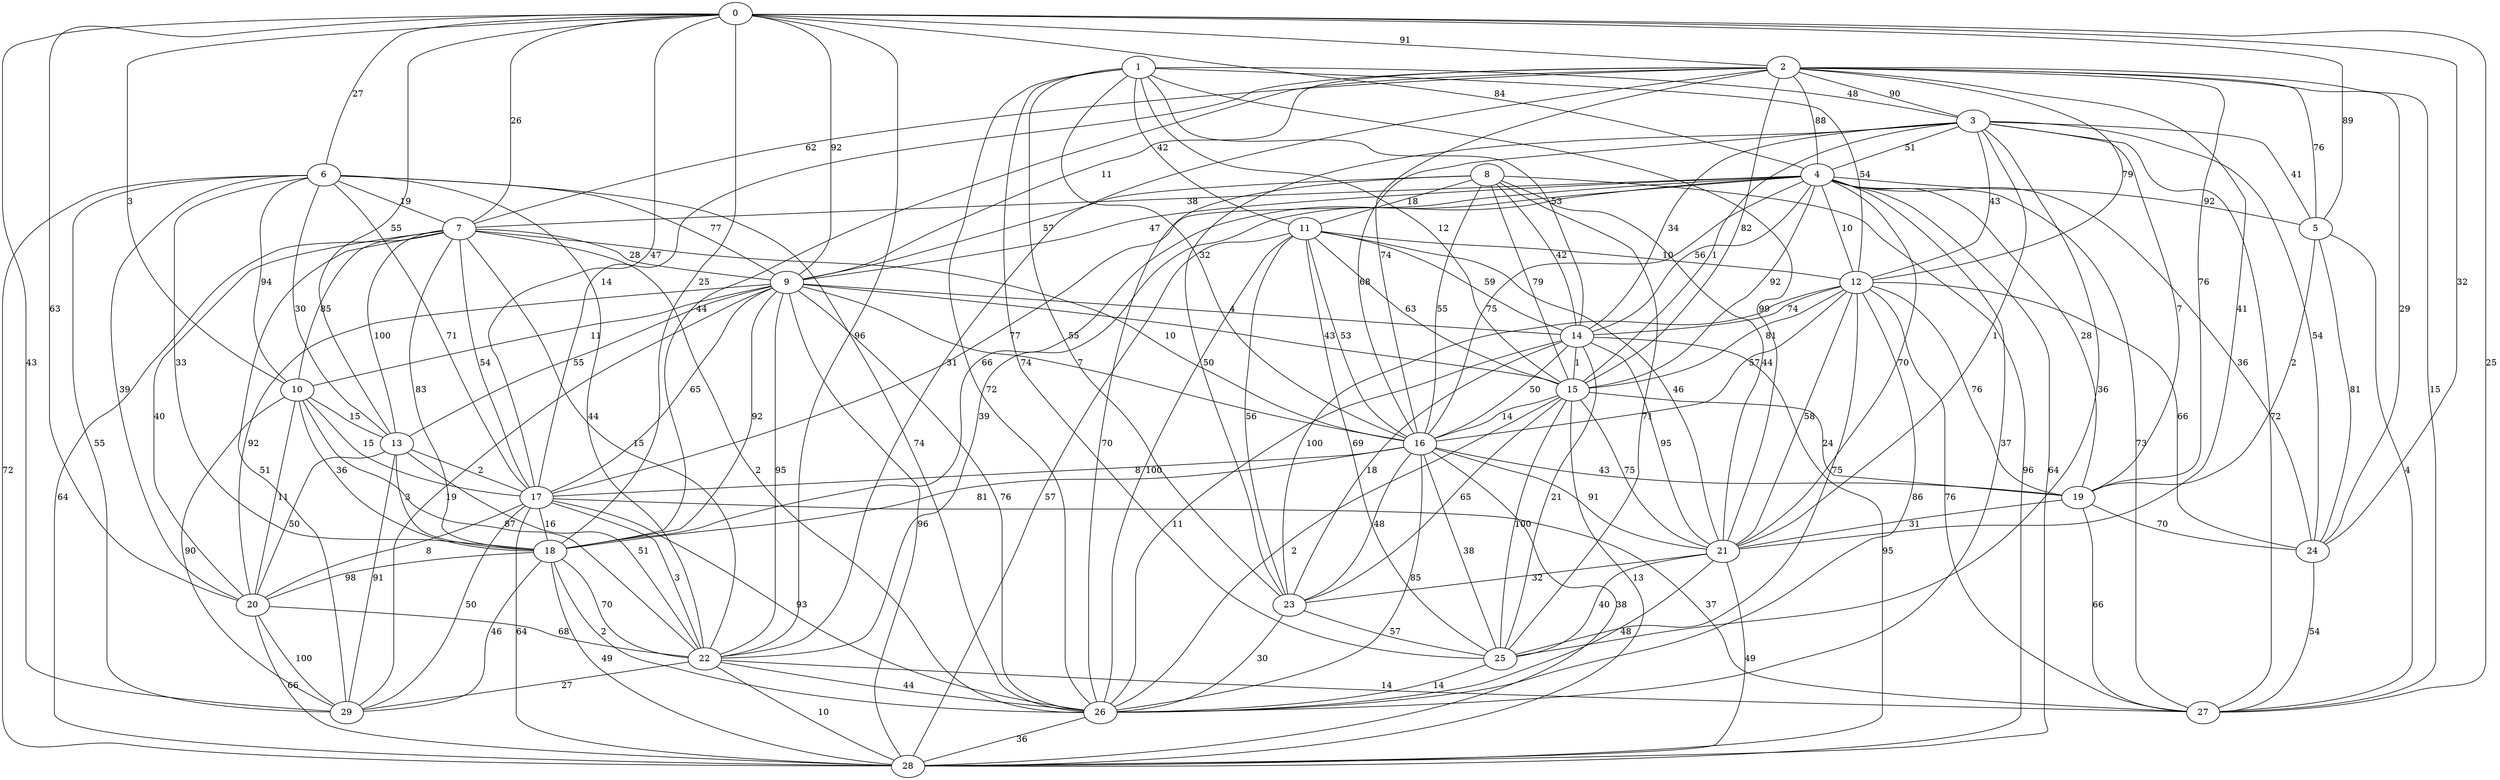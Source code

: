 graph abstract {
  0 [label="0"];
  1 [label="1"];
  2 [label="2"];
  3 [label="3"];
  4 [label="4"];
  5 [label="5"];
  6 [label="6"];
  7 [label="7"];
  8 [label="8"];
  9 [label="9"];
  10 [label="10"];
  11 [label="11"];
  12 [label="12"];
  13 [label="13"];
  14 [label="14"];
  15 [label="15"];
  16 [label="16"];
  17 [label="17"];
  18 [label="18"];
  19 [label="19"];
  20 [label="20"];
  21 [label="21"];
  22 [label="22"];
  23 [label="23"];
  24 [label="24"];
  25 [label="25"];
  26 [label="26"];
  27 [label="27"];
  28 [label="28"];
  29 [label="29"];
  0 -- 20 [label="63"];
  0 -- 6 [label="27"];
  0 -- 4 [label="84"];
  0 -- 7 [label="26"];
  0 -- 18 [label="25"];
  0 -- 22 [label="96"];
  0 -- 27 [label="25"];
  0 -- 13 [label="55"];
  0 -- 10 [label="3"];
  0 -- 29 [label="43"];
  0 -- 5 [label="89"];
  0 -- 9 [label="92"];
  0 -- 24 [label="32"];
  0 -- 2 [label="91"];
  0 -- 17 [label="47"];
  1 -- 12 [label="54"];
  1 -- 16 [label="32"];
  1 -- 14 [label="53"];
  1 -- 25 [label="74"];
  1 -- 26 [label="72"];
  1 -- 3 [label="48"];
  1 -- 15 [label="12"];
  1 -- 11 [label="42"];
  1 -- 21 [label="99"];
  1 -- 23 [label="55"];
  2 -- 21 [label="41"];
  2 -- 7 [label="62"];
  2 -- 17 [label="14"];
  2 -- 5 [label="76"];
  2 -- 24 [label="29"];
  2 -- 27 [label="15"];
  2 -- 16 [label="74"];
  2 -- 3 [label="90"];
  2 -- 9 [label="11"];
  2 -- 15 [label="82"];
  2 -- 18 [label="44"];
  2 -- 22 [label="31"];
  2 -- 19 [label="76"];
  2 -- 12 [label="79"];
  2 -- 4 [label="88"];
  3 -- 23 [label="50"];
  3 -- 14 [label="34"];
  3 -- 5 [label="41"];
  3 -- 21 [label="1"];
  3 -- 24 [label="54"];
  3 -- 27 [label="72"];
  3 -- 15 [label="1"];
  3 -- 19 [label="7"];
  3 -- 4 [label="51"];
  3 -- 16 [label="68"];
  3 -- 25 [label="36"];
  3 -- 12 [label="43"];
  4 -- 12 [label="10"];
  4 -- 26 [label="37"];
  4 -- 28 [label="64"];
  4 -- 21 [label="70"];
  4 -- 5 [label="92"];
  4 -- 19 [label="28"];
  4 -- 7 [label="38"];
  4 -- 24 [label="36"];
  4 -- 9 [label="47"];
  4 -- 16 [label="75"];
  4 -- 15 [label="92"];
  4 -- 27 [label="73"];
  4 -- 22 [label="39"];
  4 -- 17 [label="77"];
  4 -- 14 [label="56"];
  4 -- 18 [label="66"];
  5 -- 24 [label="81"];
  5 -- 19 [label="2"];
  5 -- 27 [label="4"];
  6 -- 13 [label="30"];
  6 -- 9 [label="77"];
  6 -- 17 [label="71"];
  6 -- 7 [label="19"];
  6 -- 10 [label="94"];
  6 -- 18 [label="33"];
  6 -- 26 [label="74"];
  6 -- 22 [label="44"];
  6 -- 20 [label="39"];
  6 -- 28 [label="72"];
  6 -- 29 [label="55"];
  7 -- 18 [label="83"];
  7 -- 13 [label="100"];
  7 -- 29 [label="51"];
  7 -- 10 [label="85"];
  7 -- 20 [label="40"];
  7 -- 16 [label="10"];
  7 -- 9 [label="28"];
  7 -- 17 [label="54"];
  7 -- 22 [label="15"];
  7 -- 28 [label="64"];
  7 -- 26 [label="2"];
  8 -- 9 [label="57"];
  8 -- 14 [label="42"];
  8 -- 15 [label="79"];
  8 -- 11 [label="18"];
  8 -- 26 [label="70"];
  8 -- 28 [label="96"];
  8 -- 25 [label="71"];
  8 -- 16 [label="55"];
  8 -- 21 [label="44"];
  9 -- 13 [label="55"];
  9 -- 10 [label="11"];
  9 -- 15 [label="43"];
  9 -- 18 [label="92"];
  9 -- 22 [label="95"];
  9 -- 28 [label="96"];
  9 -- 14 [label="4"];
  9 -- 20 [label="92"];
  9 -- 17 [label="65"];
  9 -- 26 [label="76"];
  9 -- 29 [label="19"];
  9 -- 16 [label="7"];
  10 -- 20 [label="11"];
  10 -- 13 [label="15"];
  10 -- 22 [label="87"];
  10 -- 18 [label="36"];
  10 -- 29 [label="90"];
  10 -- 17 [label="15"];
  11 -- 25 [label="69"];
  11 -- 21 [label="46"];
  11 -- 23 [label="56"];
  11 -- 26 [label="100"];
  11 -- 16 [label="53"];
  11 -- 28 [label="57"];
  11 -- 12 [label="10"];
  11 -- 14 [label="59"];
  11 -- 15 [label="63"];
  12 -- 26 [label="86"];
  12 -- 25 [label="75"];
  12 -- 23 [label="100"];
  12 -- 21 [label="58"];
  12 -- 24 [label="66"];
  12 -- 19 [label="76"];
  12 -- 27 [label="76"];
  12 -- 15 [label="81"];
  12 -- 14 [label="74"];
  12 -- 16 [label="57"];
  13 -- 20 [label="50"];
  13 -- 18 [label="3"];
  13 -- 29 [label="91"];
  13 -- 22 [label="51"];
  13 -- 17 [label="2"];
  14 -- 23 [label="18"];
  14 -- 15 [label="1"];
  14 -- 25 [label="21"];
  14 -- 28 [label="95"];
  14 -- 21 [label="95"];
  14 -- 26 [label="11"];
  14 -- 16 [label="50"];
  15 -- 21 [label="75"];
  15 -- 16 [label="14"];
  15 -- 28 [label="13"];
  15 -- 23 [label="65"];
  15 -- 19 [label="24"];
  15 -- 25 [label="100"];
  15 -- 26 [label="2"];
  16 -- 26 [label="85"];
  16 -- 18 [label="81"];
  16 -- 28 [label="38"];
  16 -- 19 [label="43"];
  16 -- 25 [label="38"];
  16 -- 21 [label="91"];
  16 -- 17 [label="8"];
  16 -- 23 [label="48"];
  17 -- 28 [label="64"];
  17 -- 20 [label="8"];
  17 -- 27 [label="37"];
  17 -- 18 [label="16"];
  17 -- 26 [label="93"];
  17 -- 29 [label="50"];
  17 -- 22 [label="3"];
  18 -- 20 [label="98"];
  18 -- 22 [label="70"];
  18 -- 29 [label="46"];
  18 -- 28 [label="49"];
  18 -- 26 [label="2"];
  19 -- 24 [label="70"];
  19 -- 21 [label="31"];
  19 -- 27 [label="66"];
  20 -- 22 [label="68"];
  20 -- 28 [label="66"];
  20 -- 29 [label="100"];
  21 -- 28 [label="49"];
  21 -- 23 [label="32"];
  21 -- 25 [label="40"];
  21 -- 26 [label="48"];
  22 -- 28 [label="10"];
  22 -- 26 [label="44"];
  22 -- 29 [label="27"];
  22 -- 27 [label="14"];
  23 -- 26 [label="30"];
  23 -- 25 [label="57"];
  24 -- 27 [label="54"];
  25 -- 26 [label="14"];
  26 -- 28 [label="36"];
}